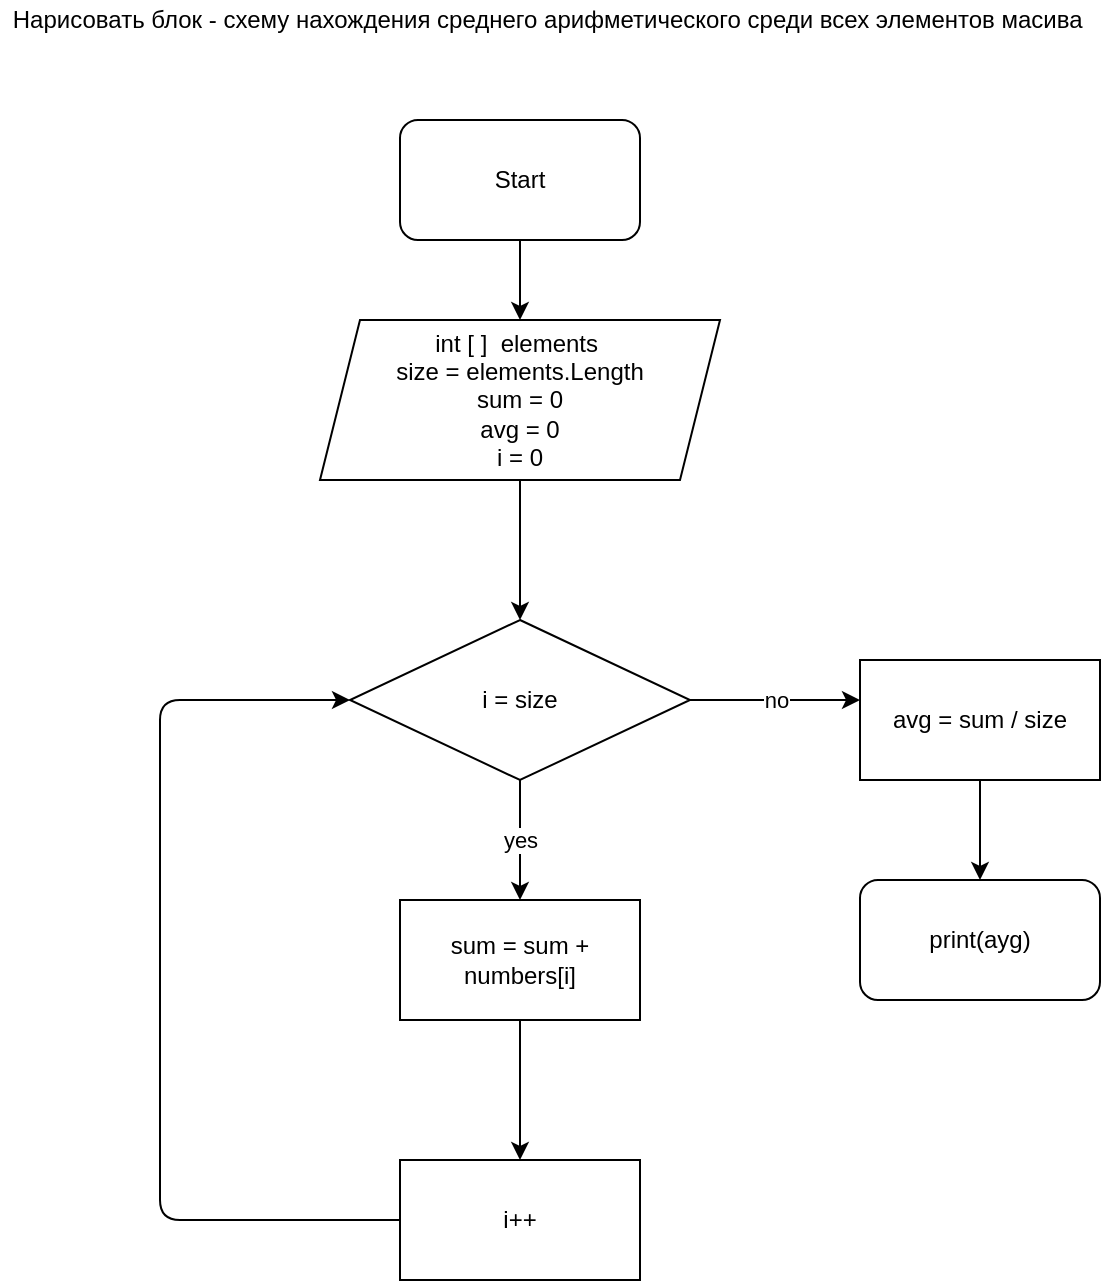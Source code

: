 <mxfile>
    <diagram id="8RQyfXMzTNpNwGGHJpkW" name="Page-1">
        <mxGraphModel dx="884" dy="610" grid="1" gridSize="10" guides="1" tooltips="1" connect="1" arrows="1" fold="1" page="1" pageScale="1" pageWidth="850" pageHeight="1100" math="0" shadow="0">
            <root>
                <mxCell id="0"/>
                <mxCell id="1" parent="0"/>
                <mxCell id="2" value="Нарисовать блок - схему нахождения среднего арифметического среди всех элементов масива&amp;nbsp;" style="text;html=1;align=center;verticalAlign=middle;resizable=0;points=[];autosize=1;strokeColor=none;fillColor=none;" parent="1" vertex="1">
                    <mxGeometry x="150" y="60" width="550" height="20" as="geometry"/>
                </mxCell>
                <mxCell id="32" value="" style="edgeStyle=none;html=1;exitX=0.5;exitY=1;exitDx=0;exitDy=0;" edge="1" parent="1" source="8" target="9">
                    <mxGeometry relative="1" as="geometry">
                        <mxPoint x="410" y="210" as="sourcePoint"/>
                    </mxGeometry>
                </mxCell>
                <mxCell id="8" value="Start" style="rounded=1;whiteSpace=wrap;html=1;" vertex="1" parent="1">
                    <mxGeometry x="350" y="120" width="120" height="60" as="geometry"/>
                </mxCell>
                <mxCell id="26" style="edgeStyle=none;html=1;exitX=0.5;exitY=1;exitDx=0;exitDy=0;entryX=0.5;entryY=0;entryDx=0;entryDy=0;" edge="1" parent="1" source="9" target="10">
                    <mxGeometry relative="1" as="geometry"/>
                </mxCell>
                <mxCell id="9" value="int [ ]&amp;nbsp; elements&amp;nbsp;&lt;br&gt;size = elements.Length&lt;br&gt;sum = 0&lt;br&gt;avg = 0&lt;br&gt;i = 0" style="shape=parallelogram;perimeter=parallelogramPerimeter;whiteSpace=wrap;html=1;fixedSize=1;" vertex="1" parent="1">
                    <mxGeometry x="310" y="220" width="200" height="80" as="geometry"/>
                </mxCell>
                <mxCell id="18" value="no" style="edgeStyle=none;html=1;exitX=1;exitY=0.5;exitDx=0;exitDy=0;entryX=0;entryY=0.5;entryDx=0;entryDy=0;" edge="1" parent="1" source="10">
                    <mxGeometry relative="1" as="geometry">
                        <mxPoint x="580" y="410" as="targetPoint"/>
                    </mxGeometry>
                </mxCell>
                <mxCell id="19" value="yes" style="edgeStyle=none;html=1;exitX=0.5;exitY=1;exitDx=0;exitDy=0;entryX=0.5;entryY=0;entryDx=0;entryDy=0;" edge="1" parent="1" source="10">
                    <mxGeometry relative="1" as="geometry">
                        <mxPoint x="410" y="510" as="targetPoint"/>
                    </mxGeometry>
                </mxCell>
                <mxCell id="10" value="i = size" style="rhombus;whiteSpace=wrap;html=1;" vertex="1" parent="1">
                    <mxGeometry x="325" y="370" width="170" height="80" as="geometry"/>
                </mxCell>
                <mxCell id="31" style="edgeStyle=none;html=1;exitX=0.5;exitY=1;exitDx=0;exitDy=0;" edge="1" parent="1" source="12" target="17">
                    <mxGeometry relative="1" as="geometry"/>
                </mxCell>
                <mxCell id="12" value="avg = sum / size" style="rounded=0;whiteSpace=wrap;html=1;" vertex="1" parent="1">
                    <mxGeometry x="580" y="390" width="120" height="60" as="geometry"/>
                </mxCell>
                <mxCell id="33" style="edgeStyle=none;html=1;exitX=0.5;exitY=1;exitDx=0;exitDy=0;entryX=0.5;entryY=0;entryDx=0;entryDy=0;" edge="1" parent="1" source="13" target="15">
                    <mxGeometry relative="1" as="geometry"/>
                </mxCell>
                <mxCell id="13" value="sum = sum + numbers[i]" style="rounded=0;whiteSpace=wrap;html=1;" vertex="1" parent="1">
                    <mxGeometry x="350" y="510" width="120" height="60" as="geometry"/>
                </mxCell>
                <mxCell id="30" style="edgeStyle=none;html=1;exitX=0;exitY=0.5;exitDx=0;exitDy=0;entryX=0;entryY=0.5;entryDx=0;entryDy=0;" edge="1" parent="1" source="15" target="10">
                    <mxGeometry relative="1" as="geometry">
                        <Array as="points">
                            <mxPoint x="230" y="670"/>
                            <mxPoint x="230" y="410"/>
                        </Array>
                    </mxGeometry>
                </mxCell>
                <mxCell id="15" value="i++" style="rounded=0;whiteSpace=wrap;html=1;" vertex="1" parent="1">
                    <mxGeometry x="350" y="640" width="120" height="60" as="geometry"/>
                </mxCell>
                <mxCell id="17" value="print(ayg)" style="rounded=1;whiteSpace=wrap;html=1;" vertex="1" parent="1">
                    <mxGeometry x="580" y="500" width="120" height="60" as="geometry"/>
                </mxCell>
            </root>
        </mxGraphModel>
    </diagram>
</mxfile>
